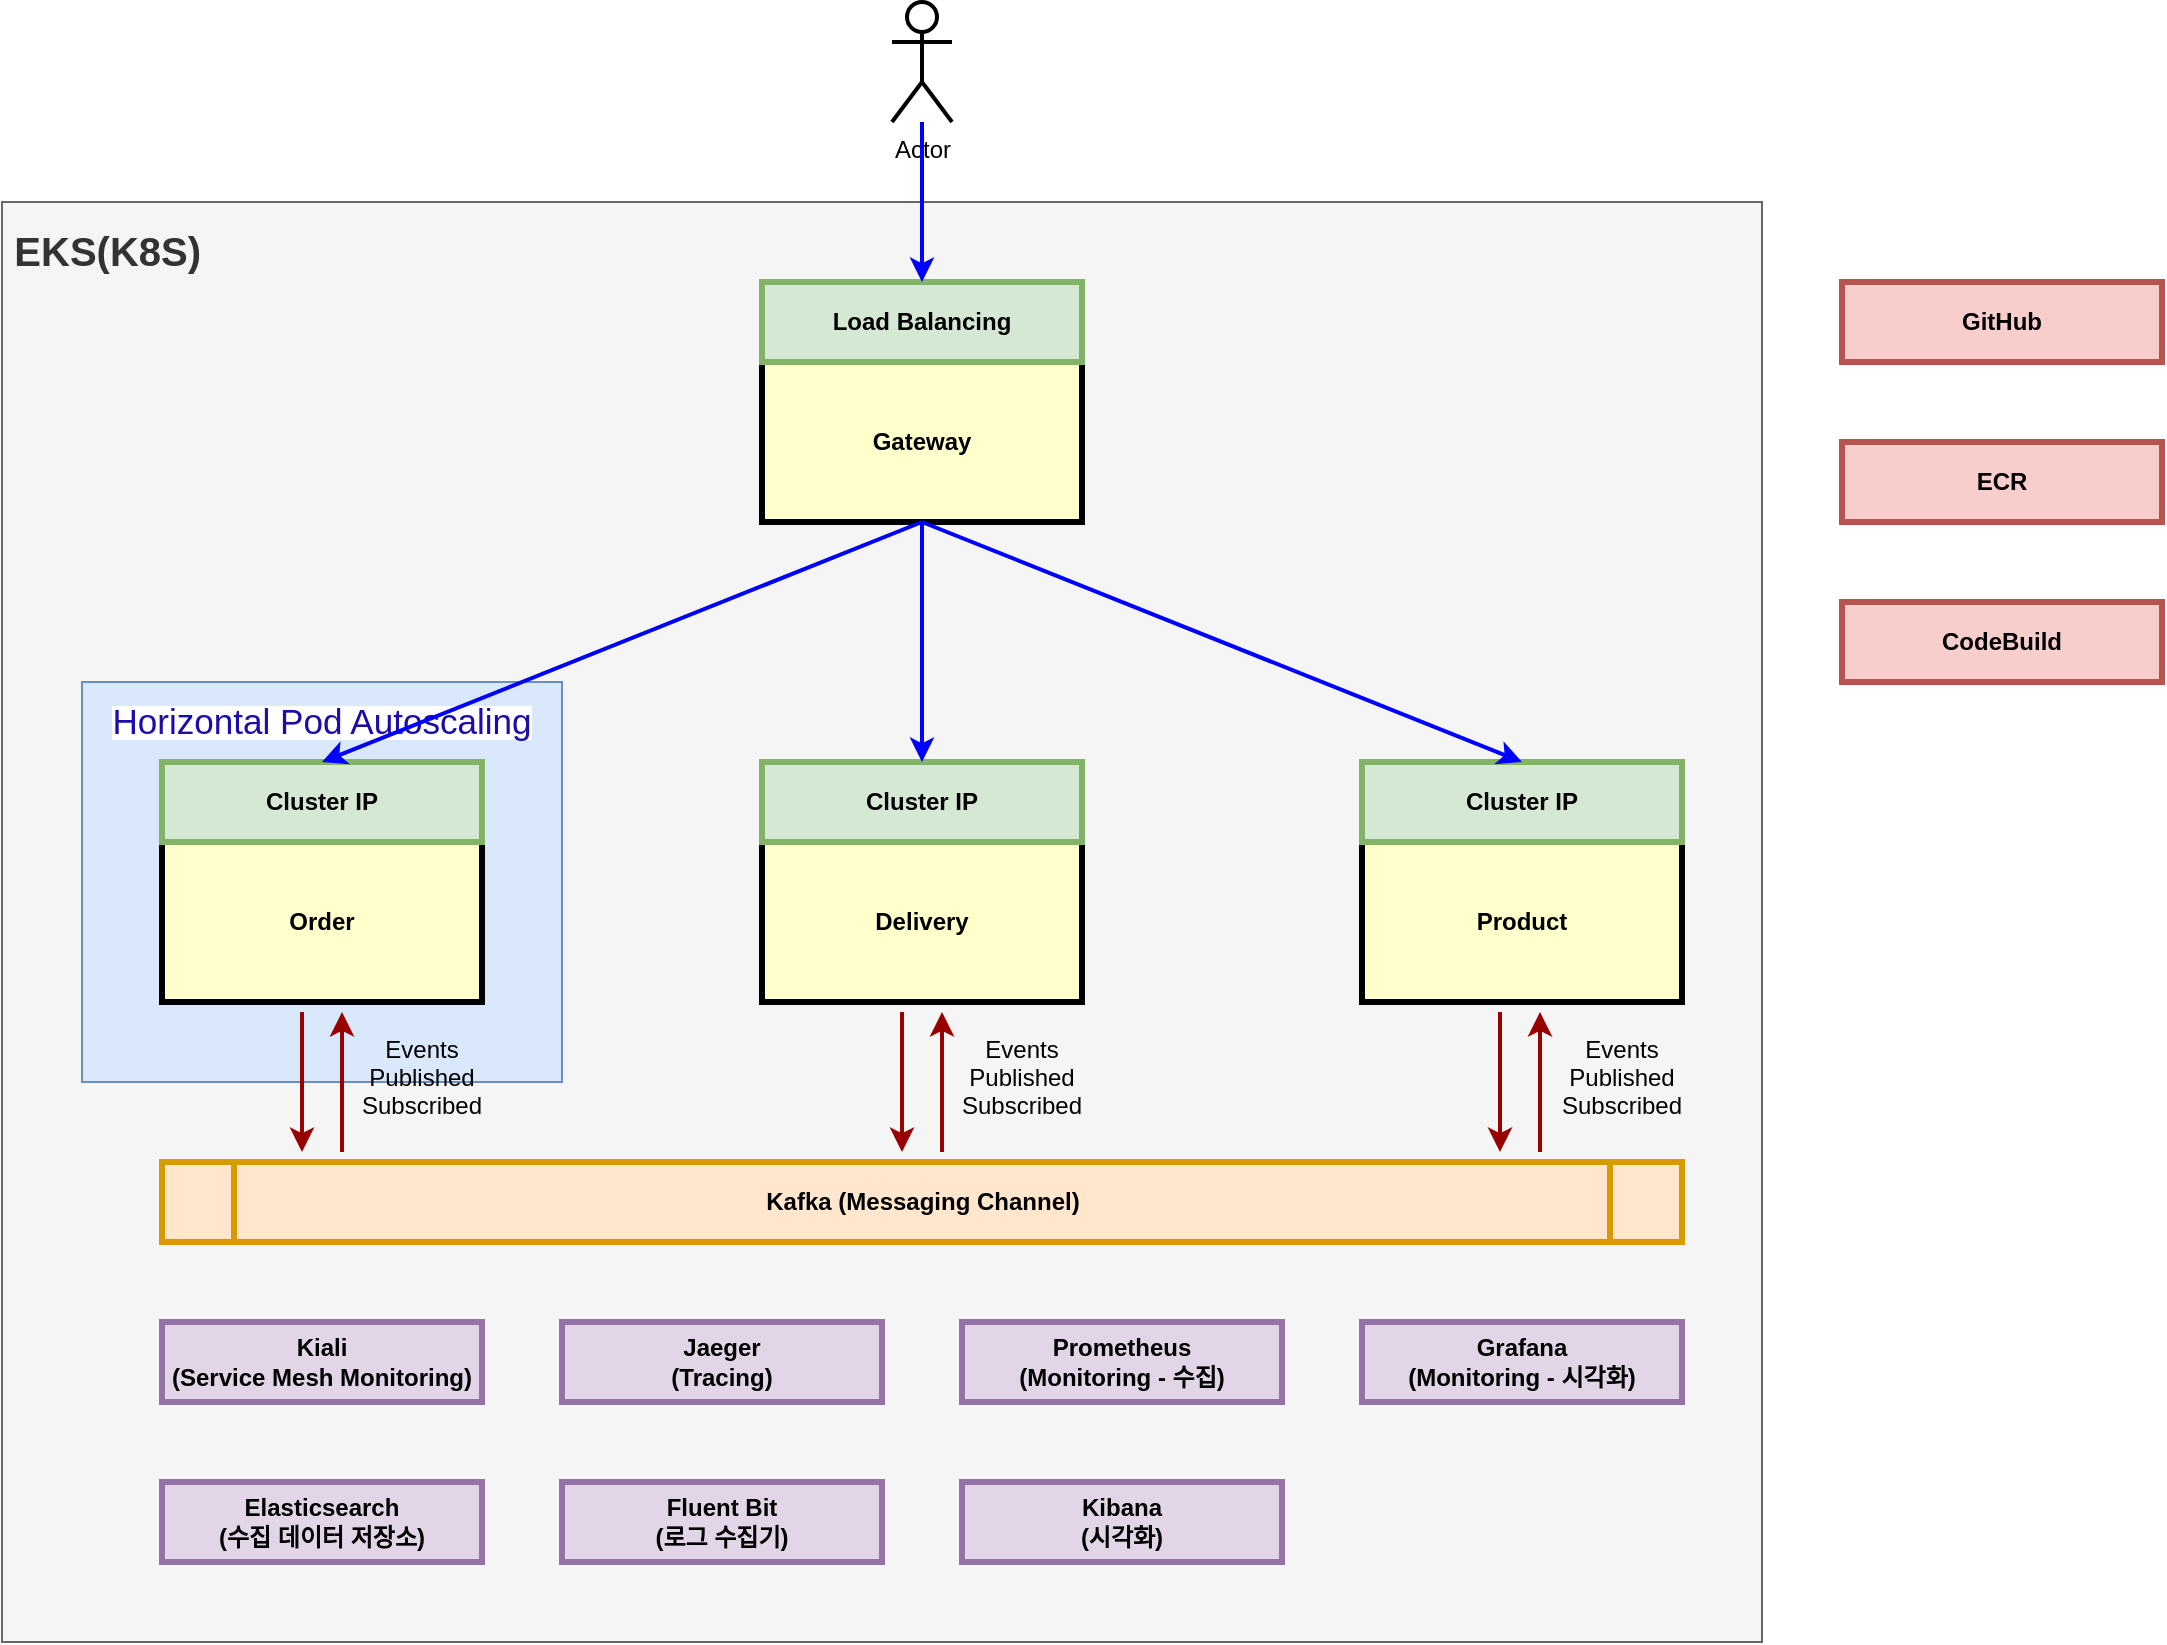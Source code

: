 <mxfile version="20.0.3" type="github">
  <diagram name="Page-1" id="c7558073-3199-34d8-9f00-42111426c3f3">
    <mxGraphModel dx="1580" dy="847" grid="1" gridSize="10" guides="1" tooltips="1" connect="1" arrows="1" fold="1" page="1" pageScale="1" pageWidth="826" pageHeight="1169" background="none" math="0" shadow="0">
      <root>
        <mxCell id="0" />
        <mxCell id="1" parent="0" />
        <mxCell id="znXrjbiL-Oqv4GP4eBfF-13" value="&amp;nbsp;&lt;b&gt;&lt;font style=&quot;font-size: 20px;&quot;&gt;EKS(K8S)&lt;br&gt;&lt;br&gt;&lt;br&gt;&lt;br&gt;&lt;br&gt;&lt;br&gt;&lt;br&gt;&lt;br&gt;&lt;br&gt;&lt;br&gt;&lt;br&gt;&lt;br&gt;&lt;br&gt;&lt;br&gt;&lt;br&gt;&lt;br&gt;&lt;br&gt;&lt;br&gt;&lt;br&gt;&lt;br&gt;&lt;br&gt;&lt;br&gt;&lt;br&gt;&lt;br&gt;&lt;br&gt;&lt;br&gt;&lt;br&gt;&lt;br&gt;&lt;br&gt;&lt;/font&gt;&lt;/b&gt;" style="rounded=0;whiteSpace=wrap;html=1;fontSize=15;fillColor=#f5f5f5;fontColor=#333333;strokeColor=#666666;align=left;" vertex="1" parent="1">
          <mxGeometry x="40" y="120" width="880" height="720" as="geometry" />
        </mxCell>
        <mxCell id="znXrjbiL-Oqv4GP4eBfF-9" value="&lt;font style=&quot;font-size: 15px;&quot;&gt;&lt;br&gt;&lt;a style=&quot;color: rgb(26, 13, 171); text-decoration: none; -webkit-tap-highlight-color: rgba(0, 0, 0, 0.1); outline: 0px; font-family: &amp;quot;Apple SD Gothic Neo&amp;quot;, arial, sans-serif; font-style: normal; font-variant-ligatures: normal; font-variant-caps: normal; font-weight: 400; letter-spacing: normal; orphans: 2; text-align: left; text-indent: 0px; text-transform: none; widows: 2; word-spacing: 0px; -webkit-text-stroke-width: 0px; background-color: rgb(255, 255, 255);&quot; data-ved=&quot;2ahUKEwiOls3cvsv4AhU0p1YBHTg9BYoQFnoECAcQAQ&quot; href=&quot;https://kubernetes.io/ko/docs/tasks/run-application/horizontal-pod-autoscale/&quot;&gt;&lt;h3 style=&quot;font-weight: normal; margin: 0px 0px 3px; padding: 5px 0px 0px; line-height: 1.3; font-family: &amp;quot;Apple SD Gothic Neo&amp;quot;, arial, sans-serif; display: inline-block;&quot; class=&quot;LC20lb MBeuO DKV0Md&quot;&gt;Horizontal Pod Autoscaling&lt;/h3&gt;&lt;/a&gt;&lt;br&gt;&lt;br&gt;&lt;br&gt;&lt;br&gt;&lt;br&gt;&lt;br&gt;&lt;br&gt;&lt;br&gt;&lt;br&gt;&lt;br&gt;&lt;br&gt;&lt;/font&gt;" style="rounded=0;whiteSpace=wrap;html=1;fillColor=#dae8fc;strokeColor=#6c8ebf;" vertex="1" parent="1">
          <mxGeometry x="80" y="360" width="240" height="200" as="geometry" />
        </mxCell>
        <mxCell id="c06HhxwjcIzTqcqyq3m--100" value="Kafka (Messaging Channel)" style="shape=process;whiteSpace=wrap;align=center;verticalAlign=middle;size=0.048;fontStyle=1;strokeWidth=3;fillColor=#ffe6cc;strokeColor=#d79b00;" parent="1" vertex="1">
          <mxGeometry x="120" y="600" width="760" height="40" as="geometry" />
        </mxCell>
        <mxCell id="c06HhxwjcIzTqcqyq3m--101" value="Events&#xa;Published&#xa;Subscribed" style="text;spacingTop=-5;align=center" parent="1" vertex="1">
          <mxGeometry x="210" y="535" width="80" height="50" as="geometry" />
        </mxCell>
        <mxCell id="c06HhxwjcIzTqcqyq3m--102" value="Gateway" style="whiteSpace=wrap;align=center;verticalAlign=middle;fontStyle=1;strokeWidth=3;fillColor=#FFFFCC" parent="1" vertex="1">
          <mxGeometry x="420" y="200" width="160" height="80" as="geometry" />
        </mxCell>
        <mxCell id="c06HhxwjcIzTqcqyq3m--103" value="Order" style="whiteSpace=wrap;align=center;verticalAlign=middle;fontStyle=1;strokeWidth=3;fillColor=#FFFFCC" parent="1" vertex="1">
          <mxGeometry x="120" y="440" width="160" height="80" as="geometry" />
        </mxCell>
        <mxCell id="c06HhxwjcIzTqcqyq3m--108" value="Cluster IP" style="whiteSpace=wrap;align=center;verticalAlign=middle;fontStyle=1;strokeWidth=3;fillColor=#d5e8d4;strokeColor=#82b366;" parent="1" vertex="1">
          <mxGeometry x="120" y="400" width="160" height="40" as="geometry" />
        </mxCell>
        <mxCell id="c06HhxwjcIzTqcqyq3m--113" value="Delivery" style="whiteSpace=wrap;align=center;verticalAlign=middle;fontStyle=1;strokeWidth=3;fillColor=#FFFFCC" parent="1" vertex="1">
          <mxGeometry x="420" y="440" width="160" height="80" as="geometry" />
        </mxCell>
        <mxCell id="c06HhxwjcIzTqcqyq3m--114" value="Cluster IP" style="whiteSpace=wrap;align=center;verticalAlign=middle;fontStyle=1;strokeWidth=3;fillColor=#d5e8d4;strokeColor=#82b366;" parent="1" vertex="1">
          <mxGeometry x="420" y="400" width="160" height="40" as="geometry" />
        </mxCell>
        <mxCell id="c06HhxwjcIzTqcqyq3m--116" value="Product" style="whiteSpace=wrap;align=center;verticalAlign=middle;fontStyle=1;strokeWidth=3;fillColor=#FFFFCC" parent="1" vertex="1">
          <mxGeometry x="720" y="440" width="160" height="80" as="geometry" />
        </mxCell>
        <mxCell id="c06HhxwjcIzTqcqyq3m--117" value="Cluster IP" style="whiteSpace=wrap;align=center;verticalAlign=middle;fontStyle=1;strokeWidth=3;fillColor=#d5e8d4;strokeColor=#82b366;" parent="1" vertex="1">
          <mxGeometry x="720" y="400" width="160" height="40" as="geometry" />
        </mxCell>
        <mxCell id="c06HhxwjcIzTqcqyq3m--133" value="" style="edgeStyle=elbowEdgeStyle;elbow=horizontal;strokeColor=#990000;strokeWidth=2;exitX=0.5;exitY=1;exitDx=0;exitDy=0;" parent="1" edge="1">
          <mxGeometry width="100" height="100" relative="1" as="geometry">
            <mxPoint x="190" y="525" as="sourcePoint" />
            <mxPoint x="190.5" y="595" as="targetPoint" />
            <Array as="points">
              <mxPoint x="190" y="555" />
              <mxPoint x="210" y="575" />
              <mxPoint x="110" y="565" />
              <mxPoint x="80" y="585" />
              <mxPoint x="210" y="585" />
            </Array>
          </mxGeometry>
        </mxCell>
        <mxCell id="c06HhxwjcIzTqcqyq3m--134" value="" style="edgeStyle=elbowEdgeStyle;elbow=horizontal;strokeColor=#990000;strokeWidth=2;exitX=0.5;exitY=1;exitDx=0;exitDy=0;startArrow=classic;startFill=1;endArrow=none;endFill=0;" parent="1" edge="1">
          <mxGeometry width="100" height="100" relative="1" as="geometry">
            <mxPoint x="210" y="525" as="sourcePoint" />
            <mxPoint x="210.5" y="595" as="targetPoint" />
            <Array as="points">
              <mxPoint x="210" y="555" />
              <mxPoint x="230" y="575" />
              <mxPoint x="130" y="565" />
              <mxPoint x="100" y="585" />
              <mxPoint x="230" y="585" />
            </Array>
          </mxGeometry>
        </mxCell>
        <mxCell id="c06HhxwjcIzTqcqyq3m--135" value="" style="edgeStyle=elbowEdgeStyle;elbow=horizontal;strokeColor=#990000;strokeWidth=2;exitX=0.5;exitY=1;exitDx=0;exitDy=0;" parent="1" edge="1">
          <mxGeometry width="100" height="100" relative="1" as="geometry">
            <mxPoint x="490" y="525" as="sourcePoint" />
            <mxPoint x="490.5" y="595" as="targetPoint" />
            <Array as="points">
              <mxPoint x="490" y="555" />
              <mxPoint x="510" y="575" />
              <mxPoint x="410" y="565" />
              <mxPoint x="380" y="585" />
              <mxPoint x="510" y="585" />
            </Array>
          </mxGeometry>
        </mxCell>
        <mxCell id="c06HhxwjcIzTqcqyq3m--136" value="" style="edgeStyle=elbowEdgeStyle;elbow=horizontal;strokeColor=#990000;strokeWidth=2;exitX=0.5;exitY=1;exitDx=0;exitDy=0;startArrow=classic;startFill=1;endArrow=none;endFill=0;" parent="1" edge="1">
          <mxGeometry width="100" height="100" relative="1" as="geometry">
            <mxPoint x="510" y="525" as="sourcePoint" />
            <mxPoint x="510.5" y="595" as="targetPoint" />
            <Array as="points">
              <mxPoint x="510" y="555" />
              <mxPoint x="530" y="575" />
              <mxPoint x="430" y="565" />
              <mxPoint x="400" y="585" />
              <mxPoint x="530" y="585" />
            </Array>
          </mxGeometry>
        </mxCell>
        <mxCell id="c06HhxwjcIzTqcqyq3m--137" value="" style="edgeStyle=elbowEdgeStyle;elbow=horizontal;strokeColor=#990000;strokeWidth=2;exitX=0.5;exitY=1;exitDx=0;exitDy=0;" parent="1" edge="1">
          <mxGeometry width="100" height="100" relative="1" as="geometry">
            <mxPoint x="789" y="525" as="sourcePoint" />
            <mxPoint x="789.5" y="595" as="targetPoint" />
            <Array as="points">
              <mxPoint x="789" y="555" />
              <mxPoint x="809" y="575" />
              <mxPoint x="709" y="565" />
              <mxPoint x="679" y="585" />
              <mxPoint x="809" y="585" />
            </Array>
          </mxGeometry>
        </mxCell>
        <mxCell id="c06HhxwjcIzTqcqyq3m--138" value="" style="edgeStyle=elbowEdgeStyle;elbow=horizontal;strokeColor=#990000;strokeWidth=2;exitX=0.5;exitY=1;exitDx=0;exitDy=0;startArrow=classic;startFill=1;endArrow=none;endFill=0;" parent="1" edge="1">
          <mxGeometry width="100" height="100" relative="1" as="geometry">
            <mxPoint x="809" y="525" as="sourcePoint" />
            <mxPoint x="809.5" y="595" as="targetPoint" />
            <Array as="points">
              <mxPoint x="809" y="555" />
              <mxPoint x="829" y="575" />
              <mxPoint x="729" y="565" />
              <mxPoint x="699" y="585" />
              <mxPoint x="829" y="585" />
            </Array>
          </mxGeometry>
        </mxCell>
        <mxCell id="c06HhxwjcIzTqcqyq3m--139" value="Events&#xa;Published&#xa;Subscribed" style="text;spacingTop=-5;align=center" parent="1" vertex="1">
          <mxGeometry x="510" y="535" width="80" height="50" as="geometry" />
        </mxCell>
        <mxCell id="c06HhxwjcIzTqcqyq3m--140" value="Events&#xa;Published&#xa;Subscribed" style="text;spacingTop=-5;align=center" parent="1" vertex="1">
          <mxGeometry x="810" y="535" width="80" height="50" as="geometry" />
        </mxCell>
        <mxCell id="c06HhxwjcIzTqcqyq3m--141" value="Actor" style="shape=umlActor;verticalLabelPosition=bottom;verticalAlign=top;html=1;outlineConnect=0;strokeWidth=2;" parent="1" vertex="1">
          <mxGeometry x="485" y="20" width="30" height="60" as="geometry" />
        </mxCell>
        <mxCell id="c06HhxwjcIzTqcqyq3m--145" value="ECR" style="whiteSpace=wrap;align=center;verticalAlign=middle;fontStyle=1;strokeWidth=3;fillColor=#f8cecc;strokeColor=#b85450;" parent="1" vertex="1">
          <mxGeometry x="960" y="240" width="160" height="40" as="geometry" />
        </mxCell>
        <mxCell id="c06HhxwjcIzTqcqyq3m--147" value="Kiali&#xa;(Service Mesh Monitoring)" style="whiteSpace=wrap;align=center;verticalAlign=middle;fontStyle=1;strokeWidth=3;fillColor=#e1d5e7;strokeColor=#9673a6;" parent="1" vertex="1">
          <mxGeometry x="120" y="680" width="160" height="40" as="geometry" />
        </mxCell>
        <mxCell id="c06HhxwjcIzTqcqyq3m--149" value="Jaeger&#xa;(Tracing)" style="whiteSpace=wrap;align=center;verticalAlign=middle;fontStyle=1;strokeWidth=3;fillColor=#e1d5e7;strokeColor=#9673a6;" parent="1" vertex="1">
          <mxGeometry x="320" y="680" width="160" height="40" as="geometry" />
        </mxCell>
        <mxCell id="c06HhxwjcIzTqcqyq3m--150" value="Prometheus&#xa;(Monitoring - 수집)" style="whiteSpace=wrap;align=center;verticalAlign=middle;fontStyle=1;strokeWidth=3;fillColor=#e1d5e7;strokeColor=#9673a6;" parent="1" vertex="1">
          <mxGeometry x="520" y="680" width="160" height="40" as="geometry" />
        </mxCell>
        <mxCell id="znXrjbiL-Oqv4GP4eBfF-1" value="Load Balancing" style="whiteSpace=wrap;align=center;verticalAlign=middle;fontStyle=1;strokeWidth=3;fillColor=#d5e8d4;strokeColor=#82b366;" vertex="1" parent="1">
          <mxGeometry x="420" y="160" width="160" height="40" as="geometry" />
        </mxCell>
        <mxCell id="znXrjbiL-Oqv4GP4eBfF-2" value="" style="endArrow=classic;html=1;rounded=0;exitX=0.5;exitY=1;exitDx=0;exitDy=0;entryX=0.5;entryY=0;entryDx=0;entryDy=0;strokeWidth=2;strokeColor=#0000FF;" edge="1" parent="1" source="c06HhxwjcIzTqcqyq3m--102" target="c06HhxwjcIzTqcqyq3m--108">
          <mxGeometry width="50" height="50" relative="1" as="geometry">
            <mxPoint x="320" y="370" as="sourcePoint" />
            <mxPoint x="370" y="320" as="targetPoint" />
          </mxGeometry>
        </mxCell>
        <mxCell id="znXrjbiL-Oqv4GP4eBfF-3" value="" style="endArrow=classic;html=1;rounded=0;entryX=0.5;entryY=0;entryDx=0;entryDy=0;strokeWidth=2;strokeColor=#0000FF;" edge="1" parent="1" target="znXrjbiL-Oqv4GP4eBfF-1">
          <mxGeometry width="50" height="50" relative="1" as="geometry">
            <mxPoint x="500" y="80" as="sourcePoint" />
            <mxPoint x="210" y="410" as="targetPoint" />
          </mxGeometry>
        </mxCell>
        <mxCell id="znXrjbiL-Oqv4GP4eBfF-4" value="" style="endArrow=classic;html=1;rounded=0;strokeWidth=2;strokeColor=#0000FF;" edge="1" parent="1" target="c06HhxwjcIzTqcqyq3m--114">
          <mxGeometry width="50" height="50" relative="1" as="geometry">
            <mxPoint x="500" y="280" as="sourcePoint" />
            <mxPoint x="210" y="410" as="targetPoint" />
          </mxGeometry>
        </mxCell>
        <mxCell id="znXrjbiL-Oqv4GP4eBfF-5" value="" style="endArrow=classic;html=1;rounded=0;strokeWidth=2;strokeColor=#0000FF;entryX=0.5;entryY=0;entryDx=0;entryDy=0;exitX=0.5;exitY=1;exitDx=0;exitDy=0;" edge="1" parent="1" source="c06HhxwjcIzTqcqyq3m--102" target="c06HhxwjcIzTqcqyq3m--117">
          <mxGeometry width="50" height="50" relative="1" as="geometry">
            <mxPoint x="480" y="280" as="sourcePoint" />
            <mxPoint x="490" y="410" as="targetPoint" />
          </mxGeometry>
        </mxCell>
        <mxCell id="znXrjbiL-Oqv4GP4eBfF-6" value="GitHub" style="whiteSpace=wrap;align=center;verticalAlign=middle;fontStyle=1;strokeWidth=3;fillColor=#f8cecc;strokeColor=#b85450;" vertex="1" parent="1">
          <mxGeometry x="960" y="160" width="160" height="40" as="geometry" />
        </mxCell>
        <mxCell id="znXrjbiL-Oqv4GP4eBfF-7" value="CodeBuild" style="whiteSpace=wrap;align=center;verticalAlign=middle;fontStyle=1;strokeWidth=3;fillColor=#f8cecc;strokeColor=#b85450;" vertex="1" parent="1">
          <mxGeometry x="960" y="320" width="160" height="40" as="geometry" />
        </mxCell>
        <mxCell id="znXrjbiL-Oqv4GP4eBfF-8" value="Grafana&#xa;(Monitoring - 시각화)" style="whiteSpace=wrap;align=center;verticalAlign=middle;fontStyle=1;strokeWidth=3;fillColor=#e1d5e7;strokeColor=#9673a6;" vertex="1" parent="1">
          <mxGeometry x="720" y="680" width="160" height="40" as="geometry" />
        </mxCell>
        <mxCell id="znXrjbiL-Oqv4GP4eBfF-10" value="Elasticsearch&#xa;(수집 데이터 저장소)" style="whiteSpace=wrap;align=center;verticalAlign=middle;fontStyle=1;strokeWidth=3;fillColor=#e1d5e7;strokeColor=#9673a6;" vertex="1" parent="1">
          <mxGeometry x="120" y="760" width="160" height="40" as="geometry" />
        </mxCell>
        <mxCell id="znXrjbiL-Oqv4GP4eBfF-11" value="Fluent Bit&#xa;(로그 수집기)" style="whiteSpace=wrap;align=center;verticalAlign=middle;fontStyle=1;strokeWidth=3;fillColor=#e1d5e7;strokeColor=#9673a6;" vertex="1" parent="1">
          <mxGeometry x="320" y="760" width="160" height="40" as="geometry" />
        </mxCell>
        <mxCell id="znXrjbiL-Oqv4GP4eBfF-12" value="Kibana&#xa;(시각화)" style="whiteSpace=wrap;align=center;verticalAlign=middle;fontStyle=1;strokeWidth=3;fillColor=#e1d5e7;strokeColor=#9673a6;" vertex="1" parent="1">
          <mxGeometry x="520" y="760" width="160" height="40" as="geometry" />
        </mxCell>
      </root>
    </mxGraphModel>
  </diagram>
</mxfile>
